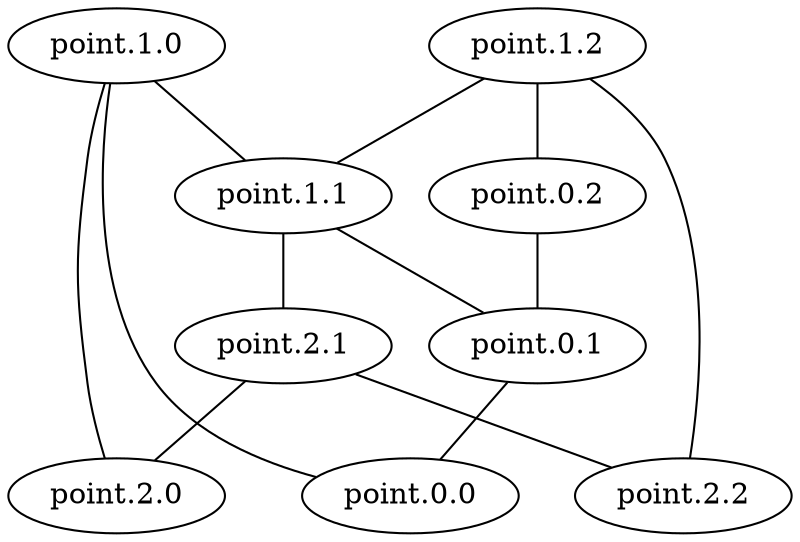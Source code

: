 strict graph  {
	"point.1.2" -- "point.0.2"	 [weight=100];
	"point.1.2" -- "point.2.2"	 [weight=100];
	"point.1.2" -- "point.1.1"	 [weight=100];
	"point.1.0" -- "point.2.0"	 [weight=100];
	"point.1.0" -- "point.0.0"	 [weight=100];
	"point.1.0" -- "point.1.1"	 [weight=100];
	"point.1.1" -- "point.2.1"	 [weight=100];
	"point.1.1" -- "point.0.1"	 [weight=100];
	"point.2.1" -- "point.2.0"	 [weight=100];
	"point.2.1" -- "point.2.2"	 [weight=100];
	"point.0.2" -- "point.0.1"	 [weight=100];
	"point.0.1" -- "point.0.0"	 [weight=100];
}
